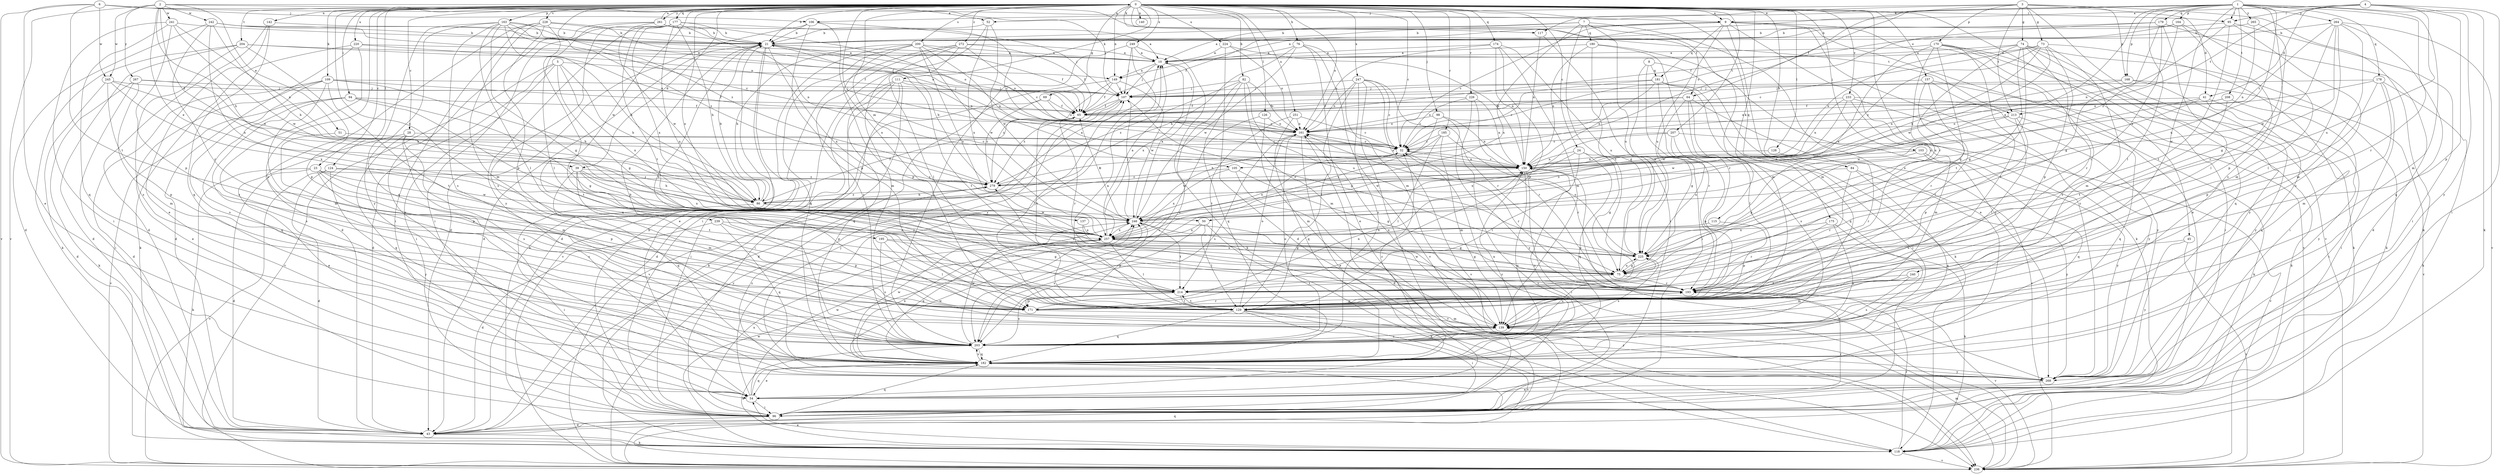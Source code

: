 strict digraph  {
0;
1;
2;
3;
4;
5;
6;
7;
8;
9;
10;
21;
23;
24;
28;
32;
39;
41;
43;
45;
50;
51;
52;
54;
64;
65;
69;
73;
74;
75;
76;
82;
84;
86;
94;
95;
96;
98;
103;
105;
106;
107;
109;
111;
115;
117;
118;
124;
126;
128;
129;
137;
139;
140;
142;
149;
150;
157;
161;
163;
164;
168;
170;
171;
174;
175;
177;
178;
179;
180;
181;
182;
185;
193;
195;
200;
203;
204;
207;
208;
213;
214;
220;
224;
225;
226;
228;
233;
236;
239;
240;
241;
242;
245;
246;
247;
249;
251;
257;
261;
264;
265;
267;
268;
272;
279;
0 -> 9  [label=a];
0 -> 21  [label=b];
0 -> 23  [label=c];
0 -> 24  [label=c];
0 -> 28  [label=c];
0 -> 32  [label=c];
0 -> 39  [label=d];
0 -> 45  [label=e];
0 -> 64  [label=f];
0 -> 69  [label=g];
0 -> 76  [label=h];
0 -> 82  [label=h];
0 -> 84  [label=h];
0 -> 94  [label=i];
0 -> 95  [label=i];
0 -> 98  [label=j];
0 -> 103  [label=j];
0 -> 105  [label=j];
0 -> 109  [label=k];
0 -> 111  [label=k];
0 -> 115  [label=k];
0 -> 117  [label=k];
0 -> 124  [label=l];
0 -> 126  [label=l];
0 -> 128  [label=l];
0 -> 137  [label=m];
0 -> 140  [label=n];
0 -> 142  [label=n];
0 -> 149  [label=n];
0 -> 157  [label=o];
0 -> 161  [label=o];
0 -> 163  [label=p];
0 -> 174  [label=q];
0 -> 175  [label=q];
0 -> 177  [label=q];
0 -> 185  [label=r];
0 -> 193  [label=r];
0 -> 195  [label=s];
0 -> 200  [label=s];
0 -> 203  [label=s];
0 -> 204  [label=t];
0 -> 207  [label=t];
0 -> 220  [label=u];
0 -> 224  [label=u];
0 -> 226  [label=v];
0 -> 228  [label=v];
0 -> 233  [label=v];
0 -> 239  [label=w];
0 -> 247  [label=x];
0 -> 249  [label=x];
0 -> 251  [label=x];
0 -> 257  [label=x];
0 -> 261  [label=y];
0 -> 272  [label=z];
0 -> 279  [label=z];
1 -> 50  [label=e];
1 -> 64  [label=f];
1 -> 95  [label=i];
1 -> 117  [label=k];
1 -> 118  [label=k];
1 -> 129  [label=l];
1 -> 139  [label=m];
1 -> 149  [label=n];
1 -> 164  [label=p];
1 -> 168  [label=p];
1 -> 178  [label=q];
1 -> 179  [label=q];
1 -> 193  [label=r];
1 -> 203  [label=s];
1 -> 208  [label=t];
1 -> 225  [label=u];
1 -> 240  [label=w];
1 -> 264  [label=y];
1 -> 265  [label=y];
2 -> 39  [label=d];
2 -> 50  [label=e];
2 -> 51  [label=e];
2 -> 52  [label=e];
2 -> 86  [label=h];
2 -> 213  [label=t];
2 -> 236  [label=v];
2 -> 241  [label=w];
2 -> 242  [label=w];
2 -> 245  [label=w];
2 -> 267  [label=y];
3 -> 41  [label=d];
3 -> 52  [label=e];
3 -> 73  [label=g];
3 -> 74  [label=g];
3 -> 105  [label=j];
3 -> 106  [label=j];
3 -> 118  [label=k];
3 -> 168  [label=p];
3 -> 170  [label=p];
3 -> 213  [label=t];
3 -> 236  [label=v];
4 -> 9  [label=a];
4 -> 41  [label=d];
4 -> 95  [label=i];
4 -> 96  [label=i];
4 -> 171  [label=p];
4 -> 213  [label=t];
4 -> 225  [label=u];
4 -> 268  [label=y];
5 -> 43  [label=d];
5 -> 75  [label=g];
5 -> 86  [label=h];
5 -> 96  [label=i];
5 -> 149  [label=n];
5 -> 236  [label=v];
5 -> 257  [label=x];
6 -> 9  [label=a];
6 -> 54  [label=e];
6 -> 106  [label=j];
6 -> 107  [label=j];
6 -> 214  [label=t];
6 -> 236  [label=v];
6 -> 245  [label=w];
7 -> 10  [label=a];
7 -> 21  [label=b];
7 -> 54  [label=e];
7 -> 139  [label=m];
7 -> 180  [label=q];
7 -> 214  [label=t];
7 -> 225  [label=u];
7 -> 257  [label=x];
8 -> 96  [label=i];
8 -> 118  [label=k];
8 -> 181  [label=q];
8 -> 225  [label=u];
9 -> 21  [label=b];
9 -> 32  [label=c];
9 -> 54  [label=e];
9 -> 65  [label=f];
9 -> 118  [label=k];
9 -> 139  [label=m];
9 -> 181  [label=q];
9 -> 225  [label=u];
9 -> 236  [label=v];
9 -> 268  [label=y];
10 -> 107  [label=j];
10 -> 149  [label=n];
10 -> 257  [label=x];
21 -> 10  [label=a];
21 -> 43  [label=d];
21 -> 118  [label=k];
21 -> 150  [label=n];
21 -> 161  [label=o];
21 -> 182  [label=q];
21 -> 257  [label=x];
23 -> 43  [label=d];
23 -> 118  [label=k];
23 -> 171  [label=p];
23 -> 203  [label=s];
23 -> 214  [label=t];
23 -> 225  [label=u];
23 -> 279  [label=z];
24 -> 75  [label=g];
24 -> 129  [label=l];
24 -> 150  [label=n];
24 -> 182  [label=q];
24 -> 246  [label=w];
28 -> 32  [label=c];
28 -> 54  [label=e];
28 -> 139  [label=m];
28 -> 182  [label=q];
28 -> 203  [label=s];
32 -> 150  [label=n];
32 -> 193  [label=r];
32 -> 246  [label=w];
32 -> 257  [label=x];
39 -> 86  [label=h];
39 -> 139  [label=m];
39 -> 171  [label=p];
39 -> 182  [label=q];
39 -> 193  [label=r];
39 -> 257  [label=x];
39 -> 279  [label=z];
41 -> 65  [label=f];
41 -> 96  [label=i];
41 -> 182  [label=q];
41 -> 246  [label=w];
41 -> 257  [label=x];
43 -> 118  [label=k];
45 -> 225  [label=u];
45 -> 236  [label=v];
45 -> 268  [label=y];
50 -> 118  [label=k];
50 -> 129  [label=l];
50 -> 203  [label=s];
50 -> 257  [label=x];
51 -> 32  [label=c];
51 -> 171  [label=p];
52 -> 21  [label=b];
52 -> 96  [label=i];
52 -> 246  [label=w];
52 -> 257  [label=x];
54 -> 32  [label=c];
54 -> 96  [label=i];
54 -> 107  [label=j];
54 -> 182  [label=q];
54 -> 246  [label=w];
64 -> 65  [label=f];
64 -> 75  [label=g];
64 -> 129  [label=l];
64 -> 161  [label=o];
64 -> 203  [label=s];
64 -> 236  [label=v];
65 -> 161  [label=o];
65 -> 193  [label=r];
65 -> 214  [label=t];
69 -> 65  [label=f];
69 -> 96  [label=i];
69 -> 161  [label=o];
69 -> 279  [label=z];
73 -> 10  [label=a];
73 -> 32  [label=c];
73 -> 86  [label=h];
73 -> 96  [label=i];
73 -> 139  [label=m];
73 -> 193  [label=r];
73 -> 246  [label=w];
73 -> 279  [label=z];
74 -> 10  [label=a];
74 -> 75  [label=g];
74 -> 118  [label=k];
74 -> 150  [label=n];
74 -> 171  [label=p];
74 -> 182  [label=q];
74 -> 214  [label=t];
74 -> 225  [label=u];
74 -> 268  [label=y];
75 -> 193  [label=r];
75 -> 214  [label=t];
75 -> 225  [label=u];
76 -> 10  [label=a];
76 -> 54  [label=e];
76 -> 86  [label=h];
76 -> 139  [label=m];
76 -> 236  [label=v];
76 -> 246  [label=w];
82 -> 107  [label=j];
82 -> 139  [label=m];
82 -> 161  [label=o];
82 -> 182  [label=q];
82 -> 203  [label=s];
82 -> 225  [label=u];
82 -> 279  [label=z];
84 -> 182  [label=q];
84 -> 193  [label=r];
84 -> 268  [label=y];
84 -> 279  [label=z];
86 -> 10  [label=a];
86 -> 21  [label=b];
86 -> 65  [label=f];
86 -> 96  [label=i];
86 -> 246  [label=w];
86 -> 279  [label=z];
94 -> 65  [label=f];
94 -> 75  [label=g];
94 -> 182  [label=q];
94 -> 203  [label=s];
94 -> 214  [label=t];
94 -> 236  [label=v];
95 -> 21  [label=b];
95 -> 96  [label=i];
95 -> 150  [label=n];
95 -> 203  [label=s];
95 -> 214  [label=t];
96 -> 21  [label=b];
96 -> 43  [label=d];
96 -> 182  [label=q];
96 -> 193  [label=r];
96 -> 257  [label=x];
98 -> 150  [label=n];
98 -> 161  [label=o];
98 -> 257  [label=x];
98 -> 268  [label=y];
103 -> 75  [label=g];
103 -> 150  [label=n];
103 -> 182  [label=q];
103 -> 268  [label=y];
105 -> 75  [label=g];
105 -> 236  [label=v];
105 -> 257  [label=x];
105 -> 279  [label=z];
106 -> 21  [label=b];
106 -> 43  [label=d];
106 -> 107  [label=j];
106 -> 171  [label=p];
106 -> 257  [label=x];
107 -> 65  [label=f];
107 -> 75  [label=g];
107 -> 236  [label=v];
107 -> 279  [label=z];
109 -> 43  [label=d];
109 -> 54  [label=e];
109 -> 65  [label=f];
109 -> 86  [label=h];
109 -> 107  [label=j];
109 -> 139  [label=m];
109 -> 203  [label=s];
109 -> 214  [label=t];
111 -> 43  [label=d];
111 -> 96  [label=i];
111 -> 107  [label=j];
111 -> 118  [label=k];
111 -> 182  [label=q];
111 -> 214  [label=t];
111 -> 236  [label=v];
115 -> 171  [label=p];
115 -> 257  [label=x];
117 -> 96  [label=i];
117 -> 150  [label=n];
118 -> 54  [label=e];
118 -> 193  [label=r];
118 -> 236  [label=v];
118 -> 246  [label=w];
124 -> 43  [label=d];
124 -> 236  [label=v];
124 -> 246  [label=w];
124 -> 268  [label=y];
124 -> 279  [label=z];
126 -> 139  [label=m];
126 -> 161  [label=o];
126 -> 203  [label=s];
128 -> 150  [label=n];
128 -> 193  [label=r];
129 -> 10  [label=a];
129 -> 21  [label=b];
129 -> 96  [label=i];
129 -> 107  [label=j];
129 -> 161  [label=o];
129 -> 182  [label=q];
129 -> 214  [label=t];
129 -> 236  [label=v];
129 -> 268  [label=y];
137 -> 75  [label=g];
137 -> 257  [label=x];
139 -> 161  [label=o];
139 -> 203  [label=s];
142 -> 21  [label=b];
142 -> 43  [label=d];
142 -> 54  [label=e];
142 -> 182  [label=q];
149 -> 43  [label=d];
149 -> 65  [label=f];
149 -> 107  [label=j];
149 -> 246  [label=w];
149 -> 279  [label=z];
150 -> 32  [label=c];
150 -> 96  [label=i];
150 -> 161  [label=o];
150 -> 182  [label=q];
150 -> 279  [label=z];
157 -> 107  [label=j];
157 -> 118  [label=k];
157 -> 129  [label=l];
157 -> 193  [label=r];
157 -> 268  [label=y];
161 -> 32  [label=c];
161 -> 43  [label=d];
161 -> 54  [label=e];
161 -> 203  [label=s];
163 -> 21  [label=b];
163 -> 32  [label=c];
163 -> 75  [label=g];
163 -> 86  [label=h];
163 -> 129  [label=l];
163 -> 161  [label=o];
163 -> 182  [label=q];
163 -> 203  [label=s];
163 -> 268  [label=y];
163 -> 279  [label=z];
164 -> 21  [label=b];
164 -> 65  [label=f];
164 -> 139  [label=m];
164 -> 171  [label=p];
164 -> 279  [label=z];
168 -> 107  [label=j];
168 -> 150  [label=n];
168 -> 236  [label=v];
168 -> 268  [label=y];
170 -> 10  [label=a];
170 -> 75  [label=g];
170 -> 96  [label=i];
170 -> 118  [label=k];
170 -> 129  [label=l];
170 -> 203  [label=s];
170 -> 225  [label=u];
170 -> 257  [label=x];
171 -> 139  [label=m];
171 -> 150  [label=n];
171 -> 193  [label=r];
174 -> 10  [label=a];
174 -> 139  [label=m];
174 -> 150  [label=n];
174 -> 161  [label=o];
174 -> 171  [label=p];
174 -> 225  [label=u];
175 -> 118  [label=k];
175 -> 193  [label=r];
175 -> 203  [label=s];
175 -> 257  [label=x];
177 -> 21  [label=b];
177 -> 32  [label=c];
177 -> 86  [label=h];
177 -> 96  [label=i];
177 -> 150  [label=n];
177 -> 203  [label=s];
177 -> 214  [label=t];
177 -> 225  [label=u];
177 -> 257  [label=x];
177 -> 268  [label=y];
178 -> 96  [label=i];
178 -> 107  [label=j];
178 -> 118  [label=k];
178 -> 139  [label=m];
178 -> 161  [label=o];
178 -> 171  [label=p];
179 -> 21  [label=b];
179 -> 43  [label=d];
179 -> 75  [label=g];
179 -> 129  [label=l];
179 -> 161  [label=o];
179 -> 214  [label=t];
180 -> 10  [label=a];
180 -> 75  [label=g];
180 -> 150  [label=n];
180 -> 193  [label=r];
180 -> 268  [label=y];
181 -> 32  [label=c];
181 -> 96  [label=i];
181 -> 107  [label=j];
181 -> 150  [label=n];
181 -> 182  [label=q];
181 -> 193  [label=r];
182 -> 32  [label=c];
182 -> 54  [label=e];
182 -> 150  [label=n];
182 -> 203  [label=s];
182 -> 246  [label=w];
182 -> 257  [label=x];
182 -> 268  [label=y];
185 -> 32  [label=c];
185 -> 86  [label=h];
185 -> 129  [label=l];
185 -> 139  [label=m];
185 -> 193  [label=r];
193 -> 171  [label=p];
193 -> 236  [label=v];
193 -> 246  [label=w];
193 -> 279  [label=z];
195 -> 75  [label=g];
195 -> 129  [label=l];
195 -> 203  [label=s];
195 -> 225  [label=u];
200 -> 10  [label=a];
200 -> 43  [label=d];
200 -> 54  [label=e];
200 -> 65  [label=f];
200 -> 86  [label=h];
200 -> 150  [label=n];
200 -> 171  [label=p];
200 -> 246  [label=w];
200 -> 257  [label=x];
203 -> 21  [label=b];
203 -> 118  [label=k];
203 -> 150  [label=n];
203 -> 161  [label=o];
203 -> 182  [label=q];
203 -> 225  [label=u];
203 -> 246  [label=w];
204 -> 10  [label=a];
204 -> 43  [label=d];
204 -> 118  [label=k];
204 -> 161  [label=o];
204 -> 171  [label=p];
204 -> 203  [label=s];
207 -> 32  [label=c];
207 -> 171  [label=p];
207 -> 225  [label=u];
207 -> 236  [label=v];
207 -> 257  [label=x];
208 -> 65  [label=f];
208 -> 161  [label=o];
208 -> 214  [label=t];
208 -> 268  [label=y];
213 -> 129  [label=l];
213 -> 161  [label=o];
213 -> 171  [label=p];
213 -> 182  [label=q];
213 -> 246  [label=w];
214 -> 129  [label=l];
214 -> 171  [label=p];
214 -> 203  [label=s];
220 -> 10  [label=a];
220 -> 43  [label=d];
220 -> 65  [label=f];
220 -> 118  [label=k];
220 -> 203  [label=s];
224 -> 10  [label=a];
224 -> 43  [label=d];
224 -> 150  [label=n];
224 -> 161  [label=o];
225 -> 75  [label=g];
225 -> 161  [label=o];
225 -> 203  [label=s];
226 -> 32  [label=c];
226 -> 65  [label=f];
226 -> 150  [label=n];
226 -> 193  [label=r];
226 -> 236  [label=v];
228 -> 21  [label=b];
228 -> 43  [label=d];
228 -> 65  [label=f];
228 -> 96  [label=i];
228 -> 129  [label=l];
228 -> 139  [label=m];
228 -> 171  [label=p];
233 -> 65  [label=f];
233 -> 118  [label=k];
233 -> 139  [label=m];
233 -> 150  [label=n];
233 -> 246  [label=w];
233 -> 268  [label=y];
236 -> 139  [label=m];
236 -> 150  [label=n];
236 -> 182  [label=q];
239 -> 43  [label=d];
239 -> 171  [label=p];
239 -> 182  [label=q];
239 -> 257  [label=x];
240 -> 139  [label=m];
240 -> 203  [label=s];
240 -> 214  [label=t];
241 -> 21  [label=b];
241 -> 96  [label=i];
241 -> 150  [label=n];
241 -> 171  [label=p];
241 -> 182  [label=q];
241 -> 246  [label=w];
242 -> 10  [label=a];
242 -> 21  [label=b];
242 -> 43  [label=d];
242 -> 65  [label=f];
242 -> 86  [label=h];
242 -> 193  [label=r];
242 -> 257  [label=x];
245 -> 43  [label=d];
245 -> 107  [label=j];
245 -> 150  [label=n];
245 -> 171  [label=p];
245 -> 257  [label=x];
246 -> 10  [label=a];
246 -> 65  [label=f];
246 -> 75  [label=g];
246 -> 107  [label=j];
246 -> 171  [label=p];
246 -> 214  [label=t];
246 -> 257  [label=x];
247 -> 32  [label=c];
247 -> 96  [label=i];
247 -> 107  [label=j];
247 -> 129  [label=l];
247 -> 161  [label=o];
247 -> 193  [label=r];
247 -> 203  [label=s];
247 -> 236  [label=v];
249 -> 10  [label=a];
249 -> 107  [label=j];
249 -> 118  [label=k];
249 -> 203  [label=s];
249 -> 268  [label=y];
251 -> 32  [label=c];
251 -> 161  [label=o];
251 -> 182  [label=q];
251 -> 214  [label=t];
257 -> 10  [label=a];
257 -> 75  [label=g];
257 -> 129  [label=l];
257 -> 182  [label=q];
257 -> 225  [label=u];
261 -> 10  [label=a];
261 -> 21  [label=b];
261 -> 54  [label=e];
261 -> 129  [label=l];
261 -> 161  [label=o];
261 -> 246  [label=w];
261 -> 0  [label=u];
264 -> 21  [label=b];
264 -> 32  [label=c];
264 -> 75  [label=g];
264 -> 129  [label=l];
264 -> 139  [label=m];
264 -> 182  [label=q];
264 -> 236  [label=v];
264 -> 246  [label=w];
265 -> 21  [label=b];
265 -> 150  [label=n];
265 -> 193  [label=r];
267 -> 86  [label=h];
267 -> 96  [label=i];
267 -> 107  [label=j];
267 -> 118  [label=k];
267 -> 139  [label=m];
268 -> 54  [label=e];
268 -> 246  [label=w];
268 -> 279  [label=z];
272 -> 10  [label=a];
272 -> 32  [label=c];
272 -> 65  [label=f];
272 -> 129  [label=l];
272 -> 139  [label=m];
272 -> 203  [label=s];
272 -> 236  [label=v];
279 -> 21  [label=b];
279 -> 32  [label=c];
279 -> 86  [label=h];
}

